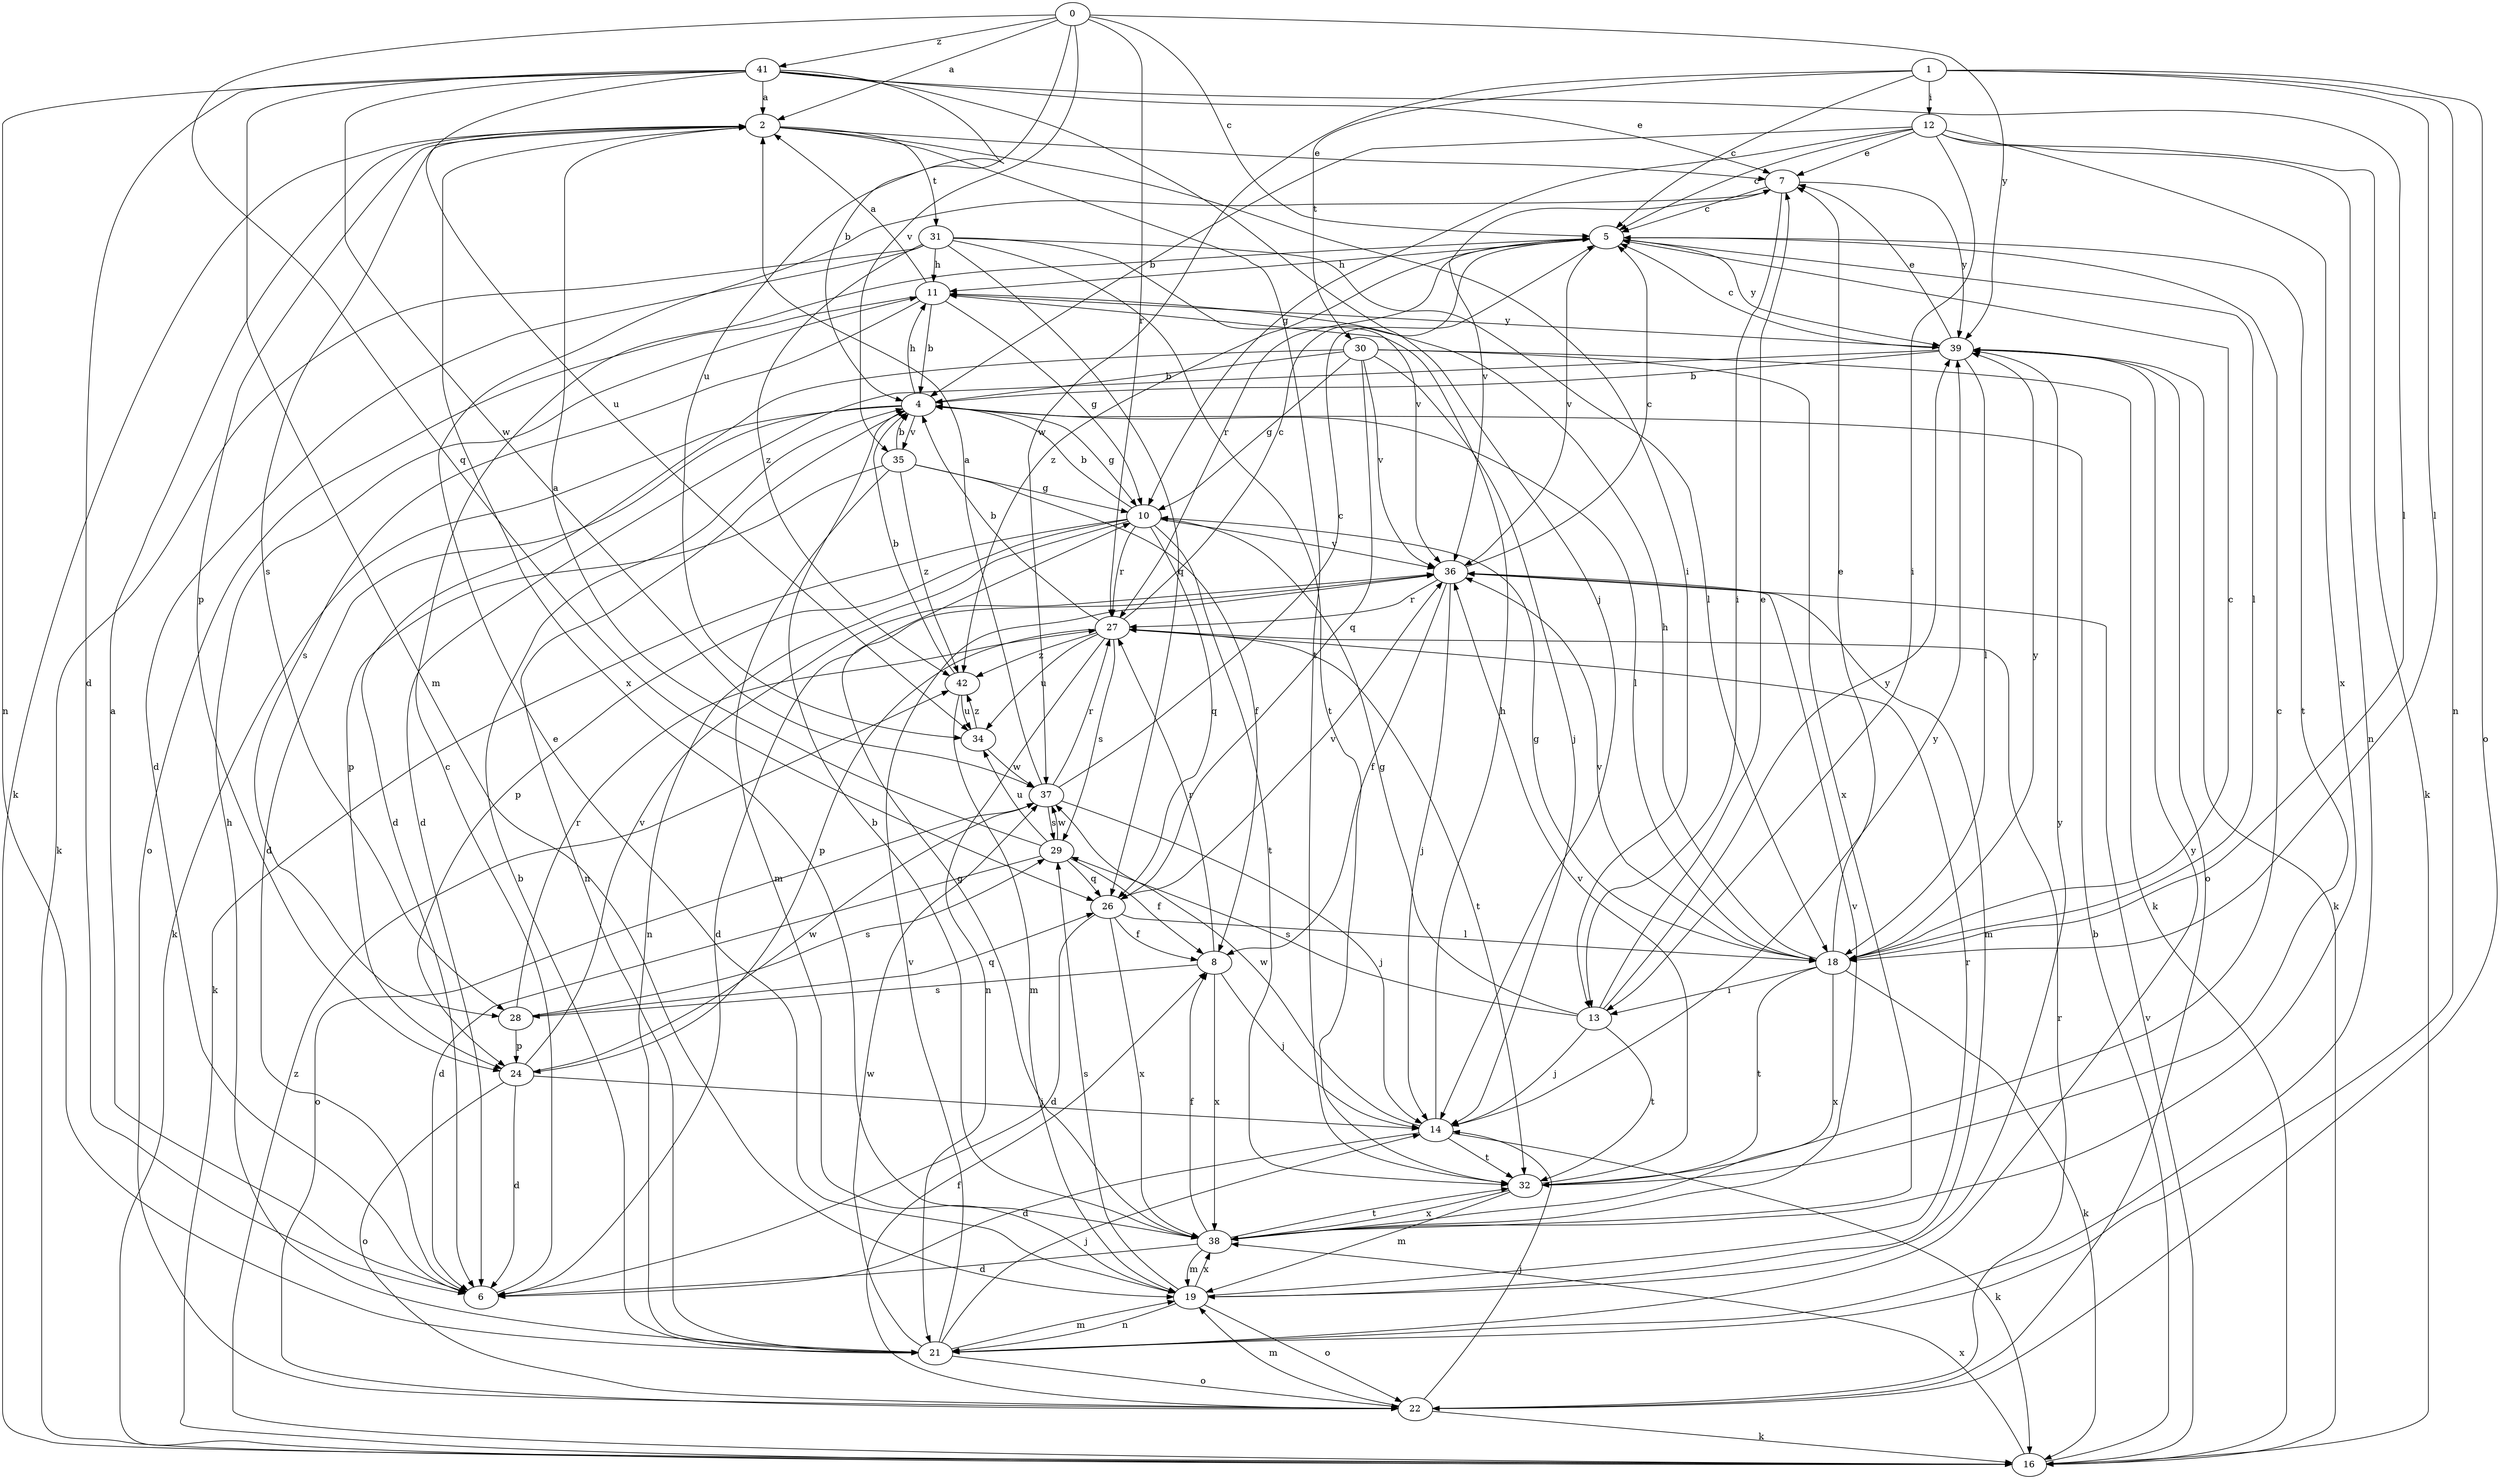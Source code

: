 strict digraph  {
0;
1;
2;
4;
5;
6;
7;
8;
10;
11;
12;
13;
14;
16;
18;
19;
21;
22;
24;
26;
27;
28;
29;
30;
31;
32;
34;
35;
36;
37;
38;
39;
41;
42;
0 -> 2  [label=a];
0 -> 5  [label=c];
0 -> 26  [label=q];
0 -> 27  [label=r];
0 -> 34  [label=u];
0 -> 35  [label=v];
0 -> 39  [label=y];
0 -> 41  [label=z];
1 -> 5  [label=c];
1 -> 12  [label=i];
1 -> 18  [label=l];
1 -> 21  [label=n];
1 -> 22  [label=o];
1 -> 30  [label=t];
1 -> 37  [label=w];
2 -> 7  [label=e];
2 -> 13  [label=i];
2 -> 16  [label=k];
2 -> 24  [label=p];
2 -> 28  [label=s];
2 -> 31  [label=t];
2 -> 32  [label=t];
2 -> 38  [label=x];
4 -> 6  [label=d];
4 -> 10  [label=g];
4 -> 11  [label=h];
4 -> 16  [label=k];
4 -> 18  [label=l];
4 -> 21  [label=n];
4 -> 35  [label=v];
5 -> 11  [label=h];
5 -> 18  [label=l];
5 -> 27  [label=r];
5 -> 32  [label=t];
5 -> 36  [label=v];
5 -> 39  [label=y];
5 -> 42  [label=z];
6 -> 2  [label=a];
6 -> 5  [label=c];
7 -> 5  [label=c];
7 -> 13  [label=i];
7 -> 36  [label=v];
7 -> 39  [label=y];
8 -> 14  [label=j];
8 -> 27  [label=r];
8 -> 28  [label=s];
8 -> 38  [label=x];
10 -> 4  [label=b];
10 -> 16  [label=k];
10 -> 21  [label=n];
10 -> 24  [label=p];
10 -> 26  [label=q];
10 -> 27  [label=r];
10 -> 32  [label=t];
10 -> 36  [label=v];
11 -> 2  [label=a];
11 -> 4  [label=b];
11 -> 10  [label=g];
11 -> 22  [label=o];
11 -> 28  [label=s];
11 -> 39  [label=y];
12 -> 4  [label=b];
12 -> 5  [label=c];
12 -> 7  [label=e];
12 -> 10  [label=g];
12 -> 13  [label=i];
12 -> 16  [label=k];
12 -> 21  [label=n];
12 -> 38  [label=x];
13 -> 7  [label=e];
13 -> 10  [label=g];
13 -> 14  [label=j];
13 -> 29  [label=s];
13 -> 32  [label=t];
13 -> 39  [label=y];
14 -> 6  [label=d];
14 -> 11  [label=h];
14 -> 16  [label=k];
14 -> 32  [label=t];
14 -> 37  [label=w];
14 -> 39  [label=y];
16 -> 4  [label=b];
16 -> 36  [label=v];
16 -> 38  [label=x];
16 -> 42  [label=z];
18 -> 5  [label=c];
18 -> 7  [label=e];
18 -> 10  [label=g];
18 -> 11  [label=h];
18 -> 13  [label=i];
18 -> 16  [label=k];
18 -> 32  [label=t];
18 -> 36  [label=v];
18 -> 38  [label=x];
18 -> 39  [label=y];
19 -> 7  [label=e];
19 -> 21  [label=n];
19 -> 22  [label=o];
19 -> 27  [label=r];
19 -> 29  [label=s];
19 -> 38  [label=x];
19 -> 39  [label=y];
21 -> 4  [label=b];
21 -> 11  [label=h];
21 -> 14  [label=j];
21 -> 19  [label=m];
21 -> 22  [label=o];
21 -> 36  [label=v];
21 -> 37  [label=w];
21 -> 39  [label=y];
22 -> 8  [label=f];
22 -> 14  [label=j];
22 -> 16  [label=k];
22 -> 19  [label=m];
22 -> 27  [label=r];
24 -> 6  [label=d];
24 -> 14  [label=j];
24 -> 22  [label=o];
24 -> 36  [label=v];
24 -> 37  [label=w];
26 -> 6  [label=d];
26 -> 8  [label=f];
26 -> 18  [label=l];
26 -> 36  [label=v];
26 -> 38  [label=x];
27 -> 4  [label=b];
27 -> 5  [label=c];
27 -> 21  [label=n];
27 -> 24  [label=p];
27 -> 29  [label=s];
27 -> 32  [label=t];
27 -> 34  [label=u];
27 -> 42  [label=z];
28 -> 24  [label=p];
28 -> 26  [label=q];
28 -> 27  [label=r];
28 -> 29  [label=s];
29 -> 2  [label=a];
29 -> 6  [label=d];
29 -> 8  [label=f];
29 -> 26  [label=q];
29 -> 34  [label=u];
29 -> 37  [label=w];
30 -> 4  [label=b];
30 -> 6  [label=d];
30 -> 10  [label=g];
30 -> 14  [label=j];
30 -> 16  [label=k];
30 -> 26  [label=q];
30 -> 36  [label=v];
30 -> 38  [label=x];
31 -> 6  [label=d];
31 -> 11  [label=h];
31 -> 16  [label=k];
31 -> 18  [label=l];
31 -> 26  [label=q];
31 -> 32  [label=t];
31 -> 36  [label=v];
31 -> 42  [label=z];
32 -> 5  [label=c];
32 -> 19  [label=m];
32 -> 36  [label=v];
32 -> 38  [label=x];
34 -> 37  [label=w];
34 -> 42  [label=z];
35 -> 4  [label=b];
35 -> 8  [label=f];
35 -> 10  [label=g];
35 -> 19  [label=m];
35 -> 24  [label=p];
35 -> 42  [label=z];
36 -> 5  [label=c];
36 -> 6  [label=d];
36 -> 8  [label=f];
36 -> 14  [label=j];
36 -> 19  [label=m];
36 -> 27  [label=r];
37 -> 2  [label=a];
37 -> 5  [label=c];
37 -> 14  [label=j];
37 -> 22  [label=o];
37 -> 27  [label=r];
37 -> 29  [label=s];
38 -> 4  [label=b];
38 -> 6  [label=d];
38 -> 8  [label=f];
38 -> 10  [label=g];
38 -> 19  [label=m];
38 -> 32  [label=t];
38 -> 36  [label=v];
39 -> 4  [label=b];
39 -> 5  [label=c];
39 -> 6  [label=d];
39 -> 7  [label=e];
39 -> 16  [label=k];
39 -> 18  [label=l];
39 -> 22  [label=o];
41 -> 2  [label=a];
41 -> 4  [label=b];
41 -> 6  [label=d];
41 -> 7  [label=e];
41 -> 14  [label=j];
41 -> 18  [label=l];
41 -> 19  [label=m];
41 -> 21  [label=n];
41 -> 34  [label=u];
41 -> 37  [label=w];
42 -> 4  [label=b];
42 -> 19  [label=m];
42 -> 34  [label=u];
}
